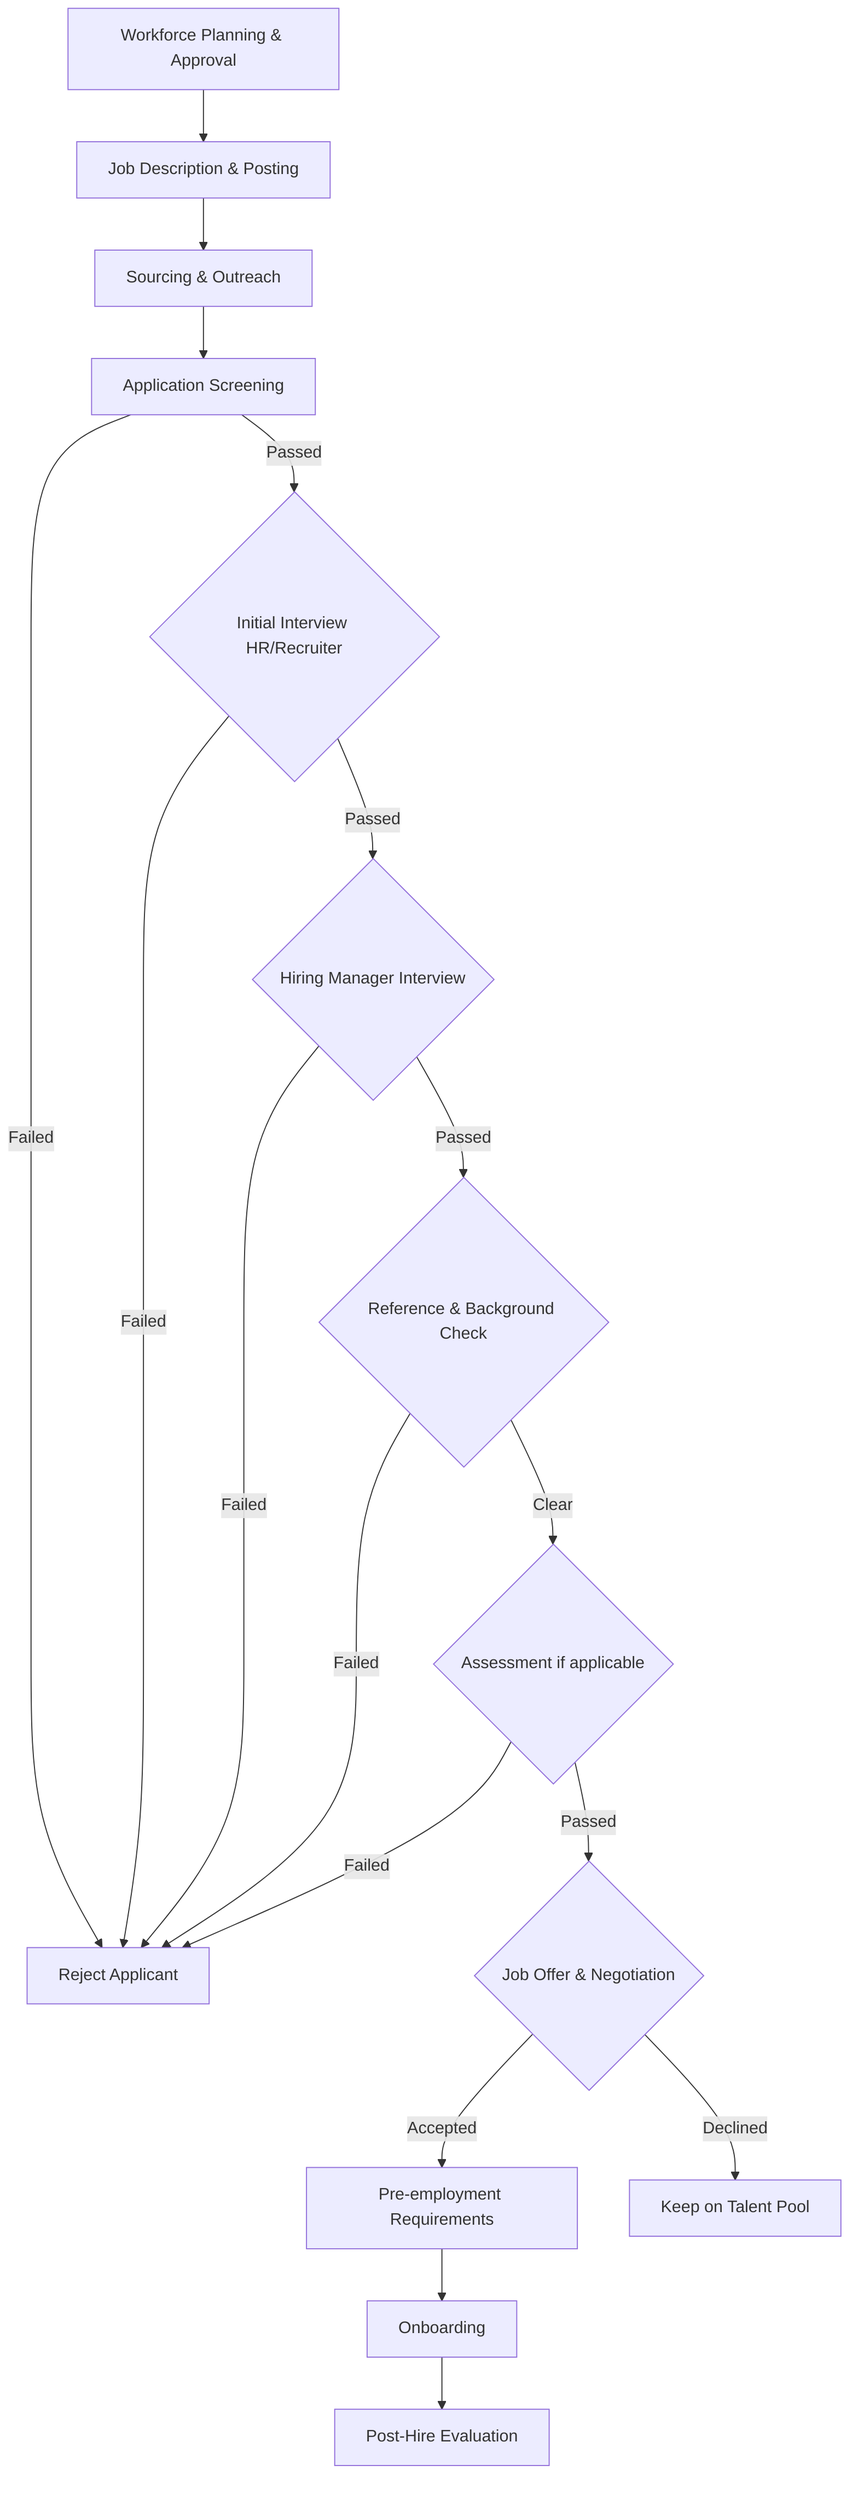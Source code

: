 flowchart TD
    A[Workforce Planning & Approval] --> B[Job Description & Posting]
    B --> C[Sourcing & Outreach]
    C --> D[Application Screening]
    D -->|Passed| E{Initial Interview HR/Recruiter}
    D -->|Failed| Z1[Reject Applicant]
    E -->|Passed| F{Hiring Manager Interview}
    E -->|Failed| Z1
    F -->|Passed| G{Reference & Background Check}
    F -->|Failed| Z1
    G -->|Clear| H{Assessment if applicable}
    G -->|Failed| Z1
    H -->|Passed| I{Job Offer & Negotiation}
    H -->|Failed| Z1
    I -->|Accepted| J[Pre-employment Requirements]
    I -->|Declined| Z2[Keep on Talent Pool]
    J --> K[Onboarding]
    K --> L[Post-Hire Evaluation]